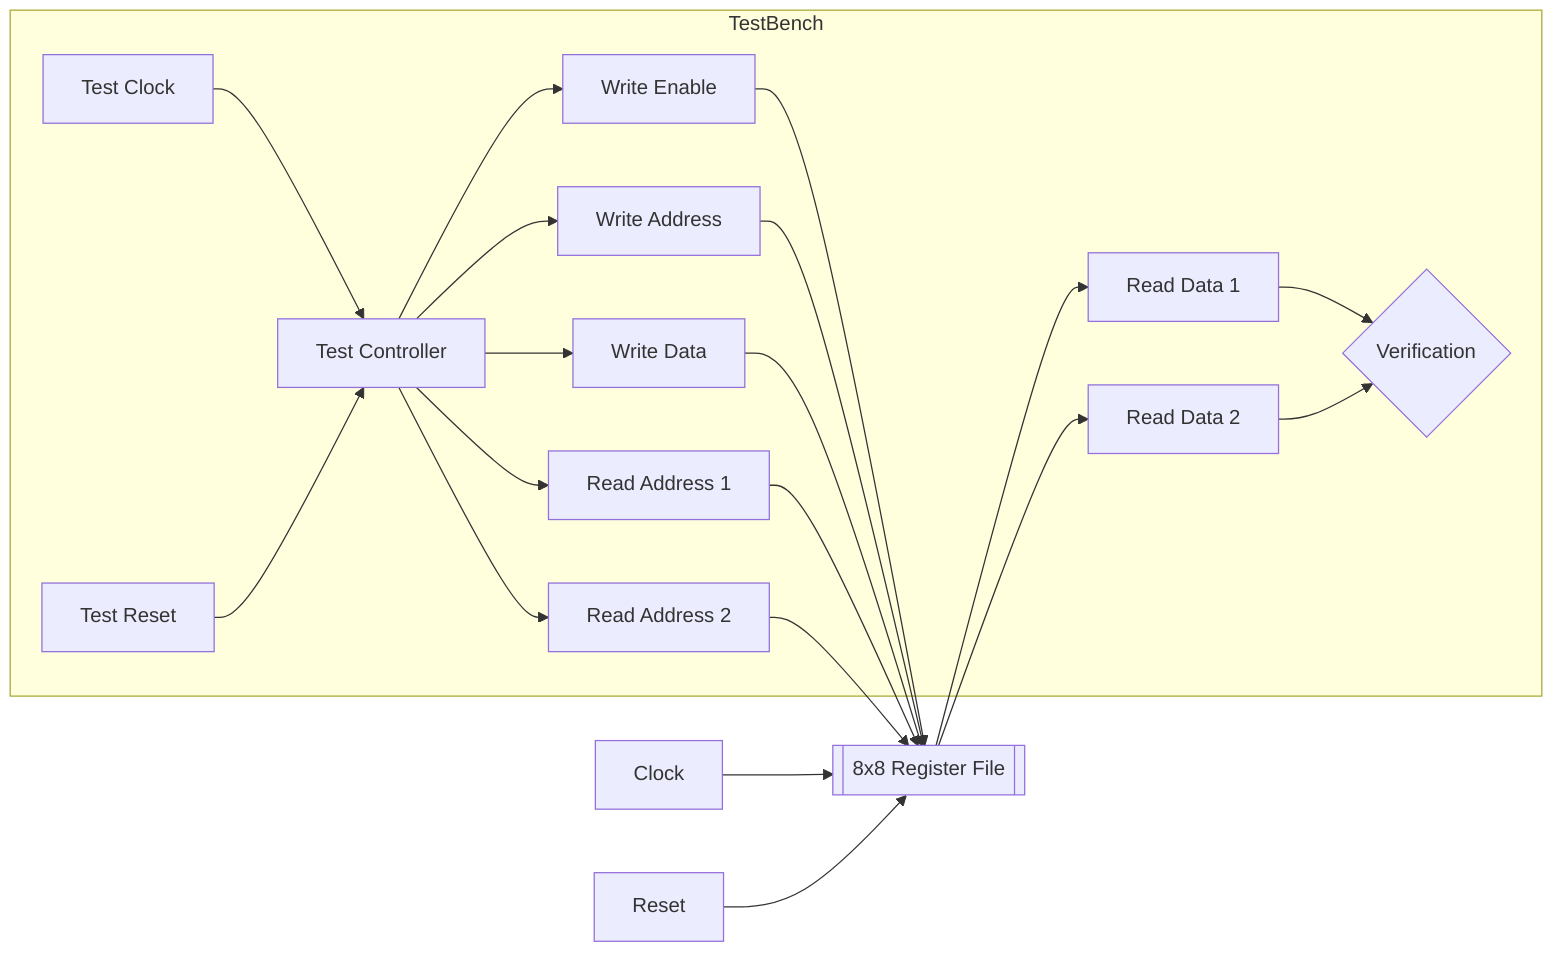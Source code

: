 graph LR
    CLK[Clock] --> RF[[8x8 Register File]]
    RST[Reset] --> RF
    WEN[Write Enable] --> RF
    WADDR[Write Address] --> RF
    WDATA[Write Data] --> RF
    RA1[Read Address 1] --> RF
    RA2[Read Address 2] --> RF
    RF --> RD1[Read Data 1]
    RF --> RD2[Read Data 2]
    subgraph TestBench
        TB_CLK[Test Clock] --> TB[Test Controller]
        TB_RST[Test Reset] --> TB
        TB --> WADDR
        TB --> WDATA
        TB --> WEN
        TB --> RA1
        TB --> RA2
        RD1 --> VERIFY{Verification}
        RD2 --> VERIFY
    end